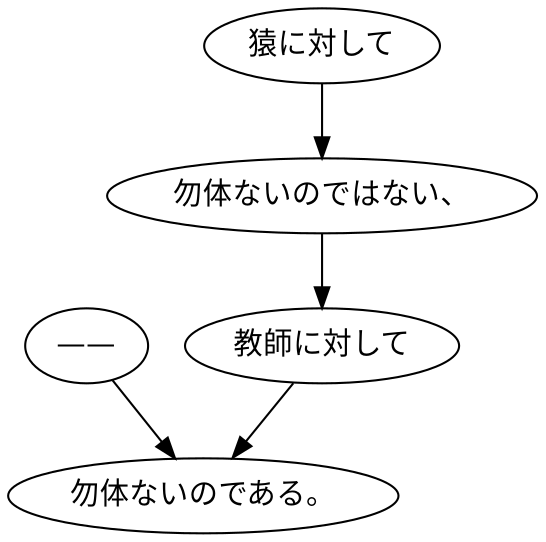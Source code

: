 digraph graph4784 {
	node0 [label="——"];
	node1 [label="猿に対して"];
	node2 [label="勿体ないのではない、"];
	node3 [label="教師に対して"];
	node4 [label="勿体ないのである。"];
	node0 -> node4;
	node1 -> node2;
	node2 -> node3;
	node3 -> node4;
}
